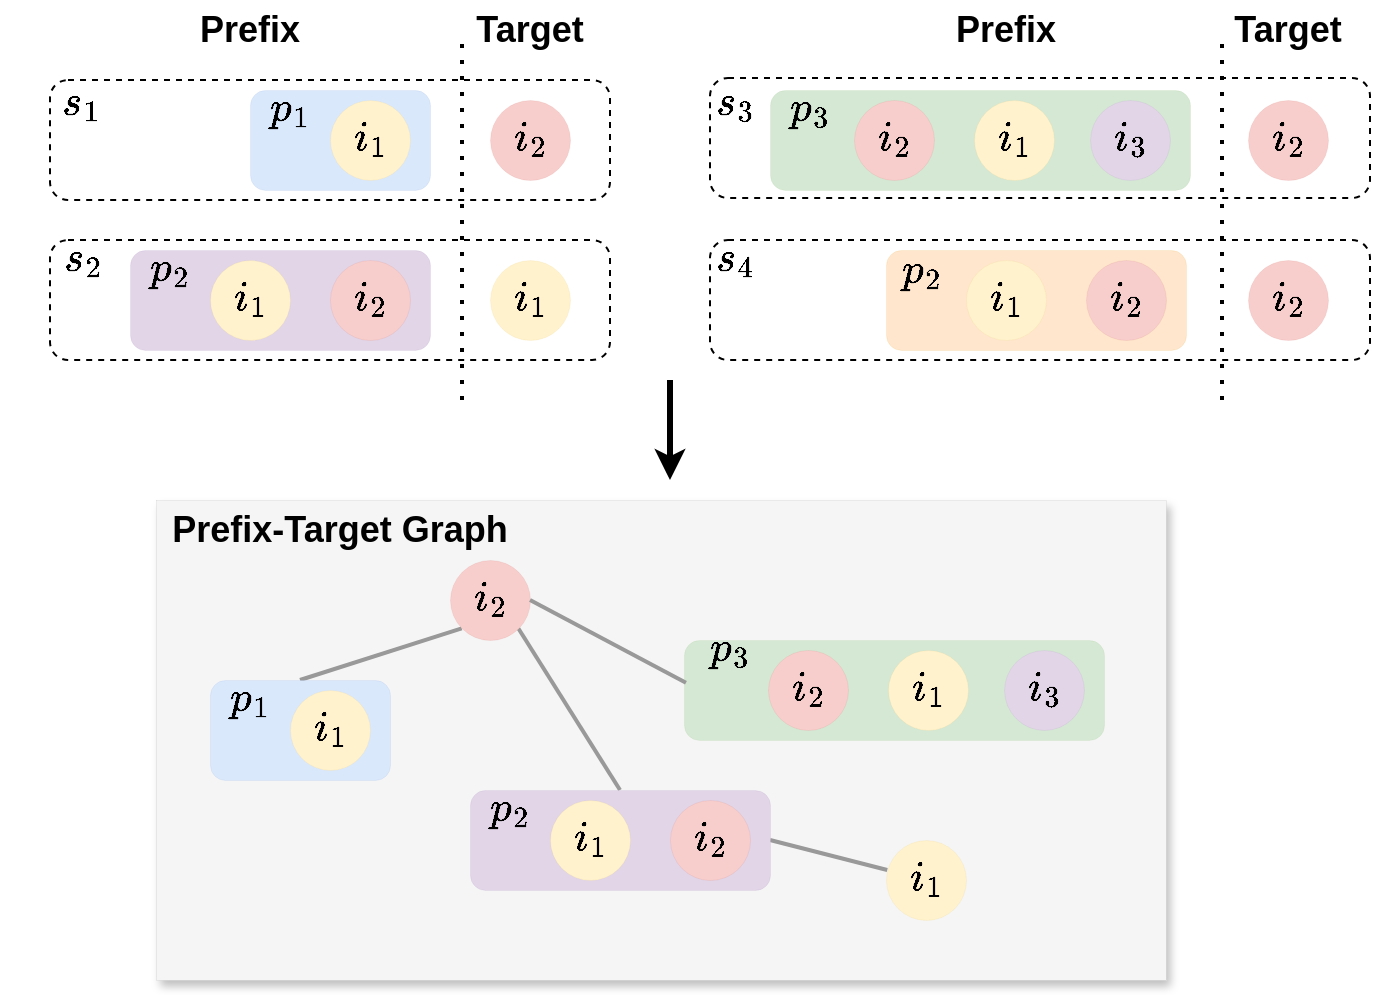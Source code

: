 <mxfile version="24.8.6">
  <diagram name="第 1 页" id="IkmMO6KevHVtfv6XxaZU">
    <mxGraphModel dx="1554" dy="827" grid="1" gridSize="10" guides="1" tooltips="1" connect="1" arrows="1" fold="1" page="1" pageScale="1" pageWidth="827" pageHeight="1169" math="1" shadow="0">
      <root>
        <mxCell id="0" />
        <mxCell id="1" parent="0" />
        <mxCell id="avWhvrWlLQZWeO5Rh4e9-57" value="" style="rounded=0;whiteSpace=wrap;html=1;fillColor=#f5f5f5;fontColor=#333333;strokeColor=#666666;strokeWidth=0;shadow=1;" vertex="1" parent="1">
          <mxGeometry x="173" y="640" width="505" height="240" as="geometry" />
        </mxCell>
        <mxCell id="avWhvrWlLQZWeO5Rh4e9-28" value="" style="rounded=1;whiteSpace=wrap;html=1;dashed=1;" vertex="1" parent="1">
          <mxGeometry x="450" y="429" width="330" height="60" as="geometry" />
        </mxCell>
        <mxCell id="avWhvrWlLQZWeO5Rh4e9-27" value="" style="rounded=1;whiteSpace=wrap;html=1;dashed=1;" vertex="1" parent="1">
          <mxGeometry x="450" y="510" width="330" height="60" as="geometry" />
        </mxCell>
        <mxCell id="avWhvrWlLQZWeO5Rh4e9-13" value="" style="rounded=1;whiteSpace=wrap;html=1;dashed=1;" vertex="1" parent="1">
          <mxGeometry x="120" y="510" width="280" height="60" as="geometry" />
        </mxCell>
        <mxCell id="avWhvrWlLQZWeO5Rh4e9-4" value="" style="rounded=1;whiteSpace=wrap;html=1;dashed=1;" vertex="1" parent="1">
          <mxGeometry x="120" y="430" width="280" height="60" as="geometry" />
        </mxCell>
        <mxCell id="avWhvrWlLQZWeO5Rh4e9-5" value="" style="rounded=1;whiteSpace=wrap;html=1;strokeWidth=0;fillColor=#dae8fc;strokeColor=#6c8ebf;" vertex="1" parent="1">
          <mxGeometry x="220" y="435" width="90" height="50" as="geometry" />
        </mxCell>
        <mxCell id="avWhvrWlLQZWeO5Rh4e9-1" value="&lt;font style=&quot;font-size: 18px;&quot;&gt;$$i_{1}$$&lt;/font&gt;" style="ellipse;whiteSpace=wrap;html=1;aspect=fixed;strokeWidth=0;fillColor=#fff2cc;strokeColor=#d6b656;" vertex="1" parent="1">
          <mxGeometry x="260" y="440" width="40" height="40" as="geometry" />
        </mxCell>
        <mxCell id="avWhvrWlLQZWeO5Rh4e9-6" value="&lt;font style=&quot;font-size: 18px;&quot;&gt;$$p_{1}$$&lt;/font&gt;" style="text;strokeColor=none;align=center;fillColor=none;html=1;verticalAlign=middle;whiteSpace=wrap;rounded=0;" vertex="1" parent="1">
          <mxGeometry x="210" y="430" width="60" height="30" as="geometry" />
        </mxCell>
        <mxCell id="avWhvrWlLQZWeO5Rh4e9-9" value="" style="rounded=1;whiteSpace=wrap;html=1;strokeWidth=0;fillColor=#e1d5e7;strokeColor=#9673a6;" vertex="1" parent="1">
          <mxGeometry x="160" y="515" width="150" height="50" as="geometry" />
        </mxCell>
        <mxCell id="avWhvrWlLQZWeO5Rh4e9-8" value="&lt;font style=&quot;font-size: 18px;&quot;&gt;$$i_{1}$$&lt;/font&gt;" style="ellipse;whiteSpace=wrap;html=1;aspect=fixed;strokeWidth=0;fillColor=#fff2cc;strokeColor=#d6b656;" vertex="1" parent="1">
          <mxGeometry x="200" y="520" width="40" height="40" as="geometry" />
        </mxCell>
        <mxCell id="avWhvrWlLQZWeO5Rh4e9-2" value="&lt;font style=&quot;font-size: 18px;&quot;&gt;$$i_{2}$$&lt;/font&gt;" style="ellipse;whiteSpace=wrap;html=1;aspect=fixed;strokeColor=#b85450;strokeWidth=0;align=center;verticalAlign=middle;fontFamily=Helvetica;fontSize=12;fillColor=#f8cecc;" vertex="1" parent="1">
          <mxGeometry x="260" y="520" width="40" height="40" as="geometry" />
        </mxCell>
        <mxCell id="avWhvrWlLQZWeO5Rh4e9-10" value="&lt;font style=&quot;font-size: 18px;&quot;&gt;$$p_{2}$$&lt;/font&gt;" style="text;strokeColor=none;align=center;fillColor=none;html=1;verticalAlign=middle;whiteSpace=wrap;rounded=0;" vertex="1" parent="1">
          <mxGeometry x="150" y="510" width="60" height="30" as="geometry" />
        </mxCell>
        <mxCell id="avWhvrWlLQZWeO5Rh4e9-11" value="&lt;font style=&quot;font-size: 18px;&quot;&gt;$$i_{1}$$&lt;/font&gt;" style="ellipse;whiteSpace=wrap;html=1;aspect=fixed;strokeWidth=0;fillColor=#fff2cc;strokeColor=#d6b656;" vertex="1" parent="1">
          <mxGeometry x="340" y="520" width="40" height="40" as="geometry" />
        </mxCell>
        <mxCell id="avWhvrWlLQZWeO5Rh4e9-12" value="&lt;font style=&quot;font-size: 18px;&quot;&gt;$$i_{2}$$&lt;/font&gt;" style="ellipse;whiteSpace=wrap;html=1;aspect=fixed;strokeColor=#b85450;strokeWidth=0;align=center;verticalAlign=middle;fontFamily=Helvetica;fontSize=12;fillColor=#f8cecc;" vertex="1" parent="1">
          <mxGeometry x="340" y="440" width="40" height="40" as="geometry" />
        </mxCell>
        <mxCell id="avWhvrWlLQZWeO5Rh4e9-14" value="&lt;font style=&quot;font-size: 18px;&quot;&gt;$$s_{1}$$&lt;/font&gt;" style="text;strokeColor=none;align=center;fillColor=none;html=1;verticalAlign=middle;whiteSpace=wrap;rounded=0;" vertex="1" parent="1">
          <mxGeometry x="106" y="427" width="60" height="30" as="geometry" />
        </mxCell>
        <mxCell id="avWhvrWlLQZWeO5Rh4e9-15" value="&lt;font style=&quot;font-size: 18px;&quot;&gt;$$s_{2}$$&lt;/font&gt;" style="text;strokeColor=none;align=center;fillColor=none;html=1;verticalAlign=middle;whiteSpace=wrap;rounded=0;" vertex="1" parent="1">
          <mxGeometry x="107" y="505" width="60" height="30" as="geometry" />
        </mxCell>
        <mxCell id="avWhvrWlLQZWeO5Rh4e9-16" value="" style="rounded=1;whiteSpace=wrap;html=1;strokeWidth=0;fillColor=#d5e8d4;strokeColor=#82b366;" vertex="1" parent="1">
          <mxGeometry x="480" y="435" width="210" height="50" as="geometry" />
        </mxCell>
        <mxCell id="avWhvrWlLQZWeO5Rh4e9-17" value="&lt;font style=&quot;font-size: 18px;&quot;&gt;$$i_{1}$$&lt;/font&gt;" style="ellipse;whiteSpace=wrap;html=1;aspect=fixed;strokeWidth=0;fillColor=#fff2cc;strokeColor=#d6b656;" vertex="1" parent="1">
          <mxGeometry x="582" y="440" width="40" height="40" as="geometry" />
        </mxCell>
        <mxCell id="avWhvrWlLQZWeO5Rh4e9-18" value="&lt;font style=&quot;font-size: 18px;&quot;&gt;$$i_{2}$$&lt;/font&gt;" style="ellipse;whiteSpace=wrap;html=1;aspect=fixed;strokeColor=#b85450;strokeWidth=0;align=center;verticalAlign=middle;fontFamily=Helvetica;fontSize=12;fillColor=#f8cecc;" vertex="1" parent="1">
          <mxGeometry x="522" y="440" width="40" height="40" as="geometry" />
        </mxCell>
        <mxCell id="avWhvrWlLQZWeO5Rh4e9-19" value="&lt;font style=&quot;font-size: 18px;&quot;&gt;$$p_{3}$$&lt;/font&gt;" style="text;strokeColor=none;align=center;fillColor=none;html=1;verticalAlign=middle;whiteSpace=wrap;rounded=0;" vertex="1" parent="1">
          <mxGeometry x="470" y="430" width="60" height="30" as="geometry" />
        </mxCell>
        <mxCell id="avWhvrWlLQZWeO5Rh4e9-3" value="&lt;font style=&quot;font-size: 18px;&quot;&gt;$$i_{3}$$&lt;/font&gt;" style="ellipse;whiteSpace=wrap;html=1;aspect=fixed;strokeColor=#9673a6;strokeWidth=0;align=center;verticalAlign=middle;fontFamily=Helvetica;fontSize=12;fillColor=#e1d5e7;" vertex="1" parent="1">
          <mxGeometry x="640" y="440" width="40" height="40" as="geometry" />
        </mxCell>
        <mxCell id="avWhvrWlLQZWeO5Rh4e9-21" value="" style="rounded=1;whiteSpace=wrap;html=1;strokeWidth=0;fillColor=#ffe6cc;strokeColor=#d79b00;" vertex="1" parent="1">
          <mxGeometry x="538" y="515" width="150" height="50" as="geometry" />
        </mxCell>
        <mxCell id="avWhvrWlLQZWeO5Rh4e9-22" value="&lt;font style=&quot;font-size: 18px;&quot;&gt;$$i_{1}$$&lt;/font&gt;" style="ellipse;whiteSpace=wrap;html=1;aspect=fixed;strokeWidth=0;fillColor=#fff2cc;strokeColor=#d6b656;" vertex="1" parent="1">
          <mxGeometry x="578" y="520" width="40" height="40" as="geometry" />
        </mxCell>
        <mxCell id="avWhvrWlLQZWeO5Rh4e9-23" value="&lt;font style=&quot;font-size: 18px;&quot;&gt;$$i_{2}$$&lt;/font&gt;" style="ellipse;whiteSpace=wrap;html=1;aspect=fixed;strokeColor=#b85450;strokeWidth=0;align=center;verticalAlign=middle;fontFamily=Helvetica;fontSize=12;fillColor=#f8cecc;" vertex="1" parent="1">
          <mxGeometry x="638" y="520" width="40" height="40" as="geometry" />
        </mxCell>
        <mxCell id="avWhvrWlLQZWeO5Rh4e9-24" value="&lt;font style=&quot;font-size: 18px;&quot;&gt;$$p_{2}$$&lt;/font&gt;" style="text;strokeColor=none;align=center;fillColor=none;html=1;verticalAlign=middle;whiteSpace=wrap;rounded=0;" vertex="1" parent="1">
          <mxGeometry x="526" y="511" width="60" height="30" as="geometry" />
        </mxCell>
        <mxCell id="avWhvrWlLQZWeO5Rh4e9-25" value="&lt;font style=&quot;font-size: 18px;&quot;&gt;$$i_{2}$$&lt;/font&gt;" style="ellipse;whiteSpace=wrap;html=1;aspect=fixed;strokeColor=#b85450;strokeWidth=0;align=center;verticalAlign=middle;fontFamily=Helvetica;fontSize=12;fillColor=#f8cecc;" vertex="1" parent="1">
          <mxGeometry x="719" y="440" width="40" height="40" as="geometry" />
        </mxCell>
        <mxCell id="avWhvrWlLQZWeO5Rh4e9-26" value="&lt;font style=&quot;font-size: 18px;&quot;&gt;$$i_{2}$$&lt;/font&gt;" style="ellipse;whiteSpace=wrap;html=1;aspect=fixed;strokeColor=#b85450;strokeWidth=0;align=center;verticalAlign=middle;fontFamily=Helvetica;fontSize=12;fillColor=#f8cecc;" vertex="1" parent="1">
          <mxGeometry x="719" y="520" width="40" height="40" as="geometry" />
        </mxCell>
        <mxCell id="avWhvrWlLQZWeO5Rh4e9-29" value="&lt;font style=&quot;font-size: 18px;&quot;&gt;$$s_{3}$$&lt;/font&gt;" style="text;strokeColor=none;align=center;fillColor=none;html=1;verticalAlign=middle;whiteSpace=wrap;rounded=0;" vertex="1" parent="1">
          <mxGeometry x="433" y="427" width="60" height="30" as="geometry" />
        </mxCell>
        <mxCell id="avWhvrWlLQZWeO5Rh4e9-30" value="&lt;font style=&quot;font-size: 18px;&quot;&gt;$$s_{4}$$&lt;/font&gt;" style="text;strokeColor=none;align=center;fillColor=none;html=1;verticalAlign=middle;whiteSpace=wrap;rounded=0;" vertex="1" parent="1">
          <mxGeometry x="433" y="505" width="60" height="30" as="geometry" />
        </mxCell>
        <mxCell id="avWhvrWlLQZWeO5Rh4e9-31" value="" style="endArrow=none;dashed=1;html=1;dashPattern=1 3;strokeWidth=2;rounded=0;" edge="1" parent="1">
          <mxGeometry width="50" height="50" relative="1" as="geometry">
            <mxPoint x="326" y="590" as="sourcePoint" />
            <mxPoint x="326" y="410" as="targetPoint" />
          </mxGeometry>
        </mxCell>
        <mxCell id="avWhvrWlLQZWeO5Rh4e9-32" value="&lt;font style=&quot;font-size: 18px;&quot;&gt;&lt;b&gt;Prefix&lt;/b&gt;&lt;/font&gt;" style="text;strokeColor=none;align=center;fillColor=none;html=1;verticalAlign=middle;whiteSpace=wrap;rounded=0;" vertex="1" parent="1">
          <mxGeometry x="190" y="390" width="60" height="30" as="geometry" />
        </mxCell>
        <mxCell id="avWhvrWlLQZWeO5Rh4e9-33" value="&lt;font style=&quot;font-size: 18px;&quot;&gt;&lt;b&gt;Target&lt;/b&gt;&lt;/font&gt;" style="text;strokeColor=none;align=center;fillColor=none;html=1;verticalAlign=middle;whiteSpace=wrap;rounded=0;" vertex="1" parent="1">
          <mxGeometry x="330" y="390" width="60" height="30" as="geometry" />
        </mxCell>
        <mxCell id="avWhvrWlLQZWeO5Rh4e9-34" value="&lt;font style=&quot;font-size: 18px;&quot;&gt;&lt;b&gt;Prefix&lt;/b&gt;&lt;/font&gt;" style="text;strokeColor=none;align=center;fillColor=none;html=1;verticalAlign=middle;whiteSpace=wrap;rounded=0;" vertex="1" parent="1">
          <mxGeometry x="568" y="390" width="60" height="30" as="geometry" />
        </mxCell>
        <mxCell id="avWhvrWlLQZWeO5Rh4e9-35" value="&lt;font style=&quot;font-size: 18px;&quot;&gt;&lt;b&gt;Target&lt;/b&gt;&lt;/font&gt;" style="text;strokeColor=none;align=center;fillColor=none;html=1;verticalAlign=middle;whiteSpace=wrap;rounded=0;" vertex="1" parent="1">
          <mxGeometry x="709" y="390" width="60" height="30" as="geometry" />
        </mxCell>
        <mxCell id="avWhvrWlLQZWeO5Rh4e9-36" value="" style="endArrow=none;dashed=1;html=1;rounded=0;dashPattern=1 3;strokeColor=default;strokeWidth=2;align=center;verticalAlign=middle;fontFamily=Helvetica;fontSize=11;fontColor=default;labelBackgroundColor=default;" edge="1" parent="1">
          <mxGeometry width="50" height="50" relative="1" as="geometry">
            <mxPoint x="706" y="590" as="sourcePoint" />
            <mxPoint x="706" y="410" as="targetPoint" />
          </mxGeometry>
        </mxCell>
        <mxCell id="avWhvrWlLQZWeO5Rh4e9-38" value="" style="edgeStyle=none;orthogonalLoop=1;jettySize=auto;html=1;rounded=0;strokeWidth=3;" edge="1" parent="1">
          <mxGeometry width="80" relative="1" as="geometry">
            <mxPoint x="430" y="580" as="sourcePoint" />
            <mxPoint x="430" y="630" as="targetPoint" />
            <Array as="points" />
          </mxGeometry>
        </mxCell>
        <mxCell id="avWhvrWlLQZWeO5Rh4e9-53" style="rounded=0;orthogonalLoop=1;jettySize=auto;html=1;exitX=0;exitY=1;exitDx=0;exitDy=0;entryX=0.5;entryY=0;entryDx=0;entryDy=0;startArrow=none;startFill=0;endArrow=none;endFill=0;strokeWidth=2;strokeColor=#999999;" edge="1" parent="1" source="avWhvrWlLQZWeO5Rh4e9-39" target="avWhvrWlLQZWeO5Rh4e9-50">
          <mxGeometry relative="1" as="geometry" />
        </mxCell>
        <mxCell id="avWhvrWlLQZWeO5Rh4e9-55" style="rounded=0;orthogonalLoop=1;jettySize=auto;html=1;exitX=1;exitY=1;exitDx=0;exitDy=0;entryX=0.5;entryY=0;entryDx=0;entryDy=0;strokeColor=#999999;strokeWidth=2;align=center;verticalAlign=middle;fontFamily=Helvetica;fontSize=11;fontColor=default;labelBackgroundColor=default;startArrow=none;startFill=0;endArrow=none;endFill=0;" edge="1" parent="1" source="avWhvrWlLQZWeO5Rh4e9-39" target="avWhvrWlLQZWeO5Rh4e9-45">
          <mxGeometry relative="1" as="geometry" />
        </mxCell>
        <mxCell id="avWhvrWlLQZWeO5Rh4e9-39" value="&lt;font style=&quot;font-size: 18px;&quot;&gt;$$i_{2}$$&lt;/font&gt;" style="ellipse;whiteSpace=wrap;html=1;aspect=fixed;strokeColor=#b85450;strokeWidth=0;align=center;verticalAlign=middle;fontFamily=Helvetica;fontSize=12;fillColor=#f8cecc;" vertex="1" parent="1">
          <mxGeometry x="320" y="670" width="40" height="40" as="geometry" />
        </mxCell>
        <mxCell id="avWhvrWlLQZWeO5Rh4e9-40" value="" style="rounded=1;whiteSpace=wrap;html=1;strokeWidth=0;fillColor=#d5e8d4;strokeColor=#82b366;" vertex="1" parent="1">
          <mxGeometry x="437" y="710" width="210" height="50" as="geometry" />
        </mxCell>
        <mxCell id="avWhvrWlLQZWeO5Rh4e9-41" value="&lt;font style=&quot;font-size: 18px;&quot;&gt;$$i_{1}$$&lt;/font&gt;" style="ellipse;whiteSpace=wrap;html=1;aspect=fixed;strokeWidth=0;fillColor=#fff2cc;strokeColor=#d6b656;" vertex="1" parent="1">
          <mxGeometry x="539" y="715" width="40" height="40" as="geometry" />
        </mxCell>
        <mxCell id="avWhvrWlLQZWeO5Rh4e9-42" value="&lt;font style=&quot;font-size: 18px;&quot;&gt;$$i_{2}$$&lt;/font&gt;" style="ellipse;whiteSpace=wrap;html=1;aspect=fixed;strokeColor=#b85450;strokeWidth=0;align=center;verticalAlign=middle;fontFamily=Helvetica;fontSize=12;fillColor=#f8cecc;" vertex="1" parent="1">
          <mxGeometry x="479" y="715" width="40" height="40" as="geometry" />
        </mxCell>
        <mxCell id="avWhvrWlLQZWeO5Rh4e9-43" value="&lt;font style=&quot;font-size: 18px;&quot;&gt;$$i_{3}$$&lt;/font&gt;" style="ellipse;whiteSpace=wrap;html=1;aspect=fixed;strokeColor=#9673a6;strokeWidth=0;align=center;verticalAlign=middle;fontFamily=Helvetica;fontSize=12;fillColor=#e1d5e7;" vertex="1" parent="1">
          <mxGeometry x="597" y="715" width="40" height="40" as="geometry" />
        </mxCell>
        <mxCell id="avWhvrWlLQZWeO5Rh4e9-44" value="&lt;font style=&quot;font-size: 18px;&quot;&gt;$$p_{3}$$&lt;/font&gt;" style="text;strokeColor=none;align=center;fillColor=none;html=1;verticalAlign=middle;whiteSpace=wrap;rounded=0;" vertex="1" parent="1">
          <mxGeometry x="430" y="700" width="60" height="30" as="geometry" />
        </mxCell>
        <mxCell id="avWhvrWlLQZWeO5Rh4e9-56" style="rounded=0;orthogonalLoop=1;jettySize=auto;html=1;exitX=1;exitY=0.5;exitDx=0;exitDy=0;strokeColor=#999999;strokeWidth=2;align=center;verticalAlign=middle;fontFamily=Helvetica;fontSize=11;fontColor=default;labelBackgroundColor=default;startArrow=none;startFill=0;endArrow=none;endFill=0;" edge="1" parent="1" source="avWhvrWlLQZWeO5Rh4e9-45" target="avWhvrWlLQZWeO5Rh4e9-49">
          <mxGeometry relative="1" as="geometry" />
        </mxCell>
        <mxCell id="avWhvrWlLQZWeO5Rh4e9-45" value="" style="rounded=1;whiteSpace=wrap;html=1;strokeWidth=0;fillColor=#e1d5e7;strokeColor=#9673a6;" vertex="1" parent="1">
          <mxGeometry x="330" y="785" width="150" height="50" as="geometry" />
        </mxCell>
        <mxCell id="avWhvrWlLQZWeO5Rh4e9-46" value="&lt;font style=&quot;font-size: 18px;&quot;&gt;$$i_{1}$$&lt;/font&gt;" style="ellipse;whiteSpace=wrap;html=1;aspect=fixed;strokeWidth=0;fillColor=#fff2cc;strokeColor=#d6b656;" vertex="1" parent="1">
          <mxGeometry x="370" y="790" width="40" height="40" as="geometry" />
        </mxCell>
        <mxCell id="avWhvrWlLQZWeO5Rh4e9-47" value="&lt;font style=&quot;font-size: 18px;&quot;&gt;$$i_{2}$$&lt;/font&gt;" style="ellipse;whiteSpace=wrap;html=1;aspect=fixed;strokeColor=#b85450;strokeWidth=0;align=center;verticalAlign=middle;fontFamily=Helvetica;fontSize=12;fillColor=#f8cecc;" vertex="1" parent="1">
          <mxGeometry x="430" y="790" width="40" height="40" as="geometry" />
        </mxCell>
        <mxCell id="avWhvrWlLQZWeO5Rh4e9-48" value="&lt;font style=&quot;font-size: 18px;&quot;&gt;$$p_{2}$$&lt;/font&gt;" style="text;strokeColor=none;align=center;fillColor=none;html=1;verticalAlign=middle;whiteSpace=wrap;rounded=0;" vertex="1" parent="1">
          <mxGeometry x="320" y="780" width="60" height="30" as="geometry" />
        </mxCell>
        <mxCell id="avWhvrWlLQZWeO5Rh4e9-49" value="&lt;font style=&quot;font-size: 18px;&quot;&gt;$$i_{1}$$&lt;/font&gt;" style="ellipse;whiteSpace=wrap;html=1;aspect=fixed;strokeWidth=0;fillColor=#fff2cc;strokeColor=#d6b656;" vertex="1" parent="1">
          <mxGeometry x="538" y="810" width="40" height="40" as="geometry" />
        </mxCell>
        <mxCell id="avWhvrWlLQZWeO5Rh4e9-50" value="" style="rounded=1;whiteSpace=wrap;html=1;strokeWidth=0;fillColor=#dae8fc;strokeColor=#6c8ebf;" vertex="1" parent="1">
          <mxGeometry x="200" y="730" width="90" height="50" as="geometry" />
        </mxCell>
        <mxCell id="avWhvrWlLQZWeO5Rh4e9-51" value="&lt;font style=&quot;font-size: 18px;&quot;&gt;$$i_{1}$$&lt;/font&gt;" style="ellipse;whiteSpace=wrap;html=1;aspect=fixed;strokeWidth=0;fillColor=#fff2cc;strokeColor=#d6b656;" vertex="1" parent="1">
          <mxGeometry x="240" y="735" width="40" height="40" as="geometry" />
        </mxCell>
        <mxCell id="avWhvrWlLQZWeO5Rh4e9-52" value="&lt;font style=&quot;font-size: 18px;&quot;&gt;$$p_{1}$$&lt;/font&gt;" style="text;strokeColor=none;align=center;fillColor=none;html=1;verticalAlign=middle;whiteSpace=wrap;rounded=0;" vertex="1" parent="1">
          <mxGeometry x="190" y="725" width="60" height="30" as="geometry" />
        </mxCell>
        <mxCell id="avWhvrWlLQZWeO5Rh4e9-54" style="rounded=0;orthogonalLoop=1;jettySize=auto;html=1;exitX=1;exitY=0.5;exitDx=0;exitDy=0;entryX=0.133;entryY=1.047;entryDx=0;entryDy=0;entryPerimeter=0;strokeColor=#999999;strokeWidth=2;align=center;verticalAlign=middle;fontFamily=Helvetica;fontSize=11;fontColor=default;labelBackgroundColor=default;startArrow=none;startFill=0;endArrow=none;endFill=0;" edge="1" parent="1" source="avWhvrWlLQZWeO5Rh4e9-39" target="avWhvrWlLQZWeO5Rh4e9-44">
          <mxGeometry relative="1" as="geometry" />
        </mxCell>
        <mxCell id="avWhvrWlLQZWeO5Rh4e9-58" value="&lt;font style=&quot;font-size: 18px;&quot;&gt;&lt;b&gt;Prefix-Target Graph&lt;/b&gt;&lt;/font&gt;" style="text;strokeColor=none;align=center;fillColor=none;html=1;verticalAlign=middle;whiteSpace=wrap;rounded=0;" vertex="1" parent="1">
          <mxGeometry x="175" y="640" width="180" height="30" as="geometry" />
        </mxCell>
      </root>
    </mxGraphModel>
  </diagram>
</mxfile>
